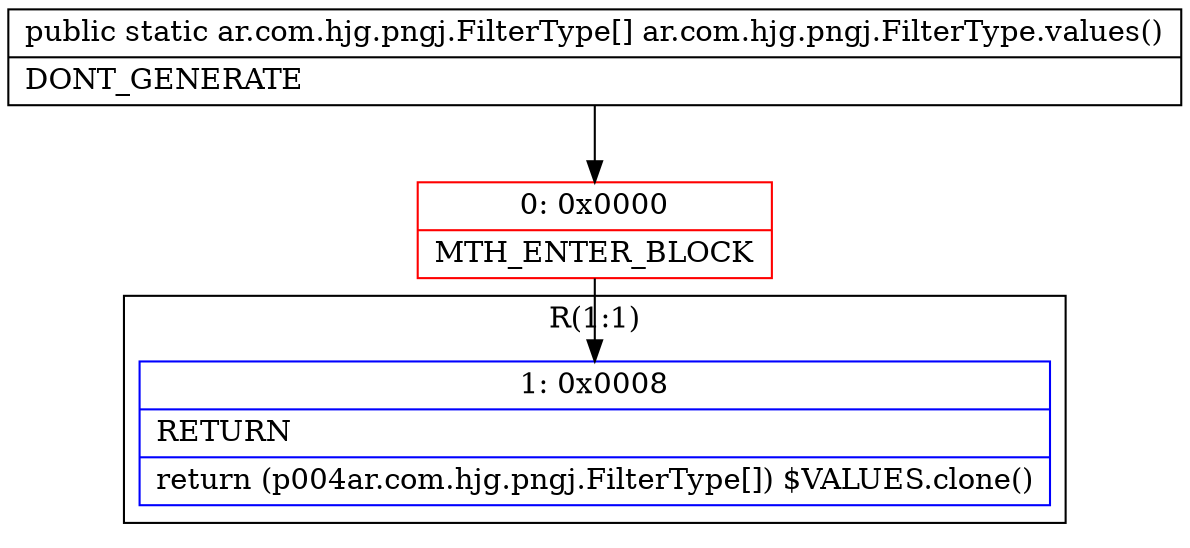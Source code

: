 digraph "CFG forar.com.hjg.pngj.FilterType.values()[Lar\/com\/hjg\/pngj\/FilterType;" {
subgraph cluster_Region_1635824056 {
label = "R(1:1)";
node [shape=record,color=blue];
Node_1 [shape=record,label="{1\:\ 0x0008|RETURN\l|return (p004ar.com.hjg.pngj.FilterType[]) $VALUES.clone()\l}"];
}
Node_0 [shape=record,color=red,label="{0\:\ 0x0000|MTH_ENTER_BLOCK\l}"];
MethodNode[shape=record,label="{public static ar.com.hjg.pngj.FilterType[] ar.com.hjg.pngj.FilterType.values()  | DONT_GENERATE\l}"];
MethodNode -> Node_0;
Node_0 -> Node_1;
}

